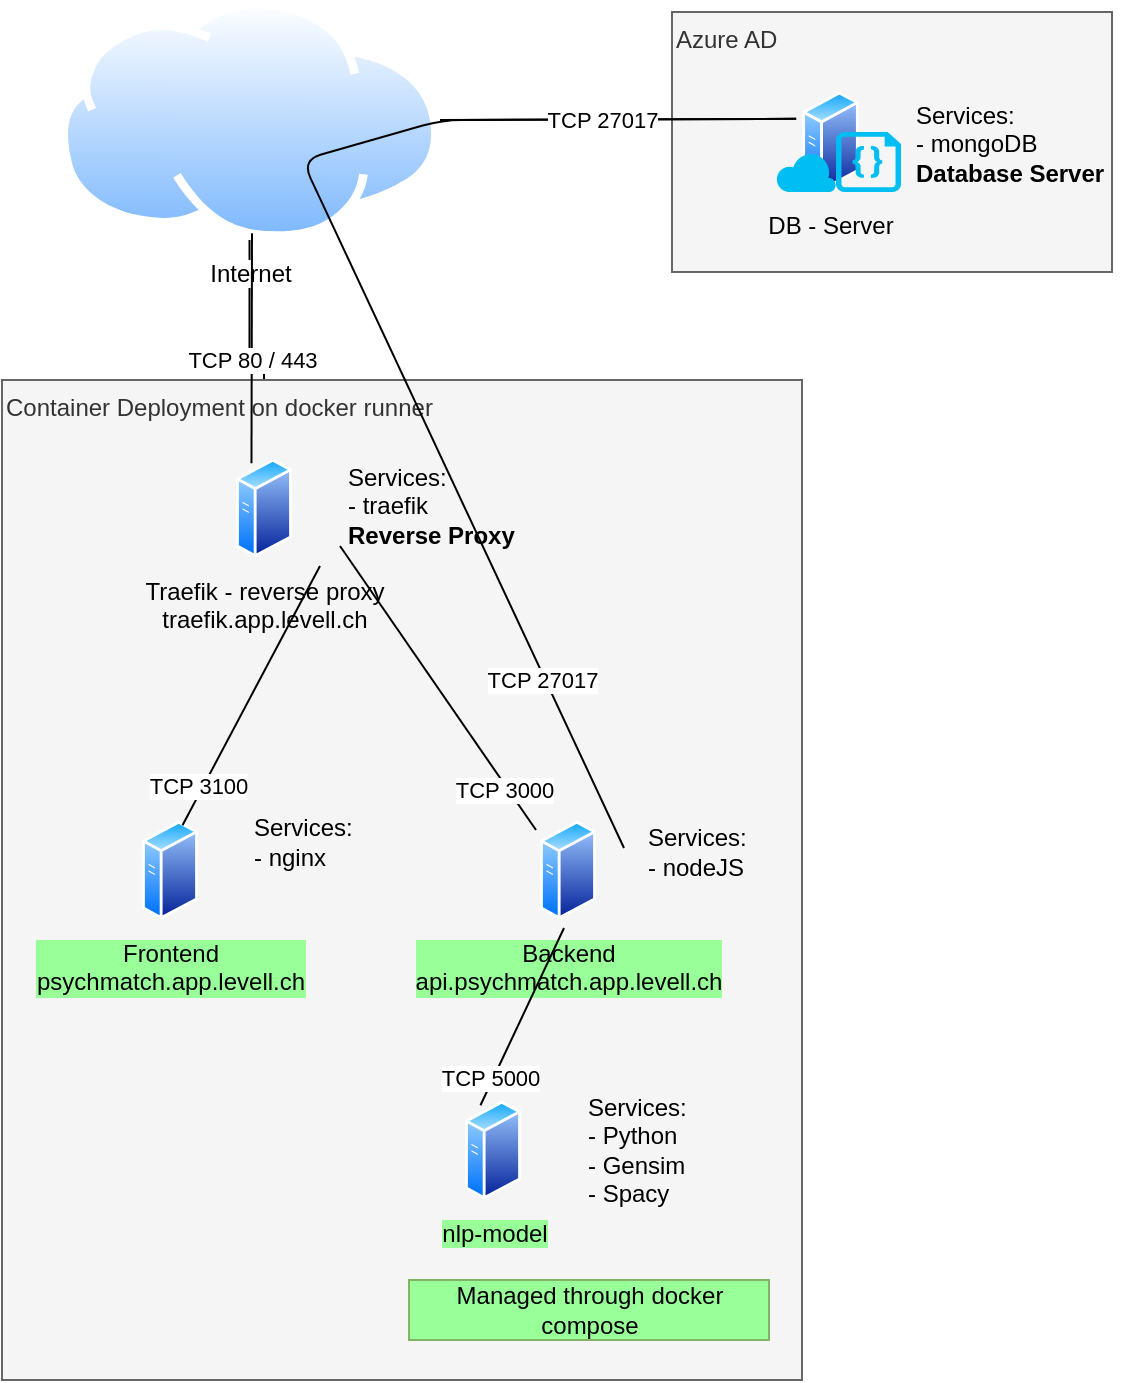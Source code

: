 <mxfile version="18.0.3" type="device" pages="7"><diagram id="qQyZ8xjQyn53162heen1" name="ArchitectureStreetmix"><mxGraphModel dx="3076" dy="1971" grid="1" gridSize="10" guides="1" tooltips="1" connect="1" arrows="1" fold="1" page="1" pageScale="1" pageWidth="827" pageHeight="1169" math="0" shadow="0"><root><mxCell id="0"/><mxCell id="1" parent="0"/><mxCell id="OKVKYIrtR0hS4SmJWL_2-5" value="" style="edgeStyle=orthogonalEdgeStyle;rounded=0;orthogonalLoop=1;jettySize=auto;html=1;" edge="1" parent="1" source="96M_ANZX2XTfKE-PERCX-41" target="96M_ANZX2XTfKE-PERCX-26"><mxGeometry relative="1" as="geometry"/></mxCell><mxCell id="96M_ANZX2XTfKE-PERCX-41" value="Internet" style="aspect=fixed;perimeter=ellipsePerimeter;html=1;align=center;shadow=0;dashed=0;spacingTop=3;image;image=img/lib/active_directory/internet_cloud.svg;" parent="1" vertex="1"><mxGeometry x="-1501.48" y="-890" width="190.48" height="120" as="geometry"/></mxCell><mxCell id="zIPIkFJO_v8_B_GZFJ4O-2" value="Azure AD" style="rounded=0;whiteSpace=wrap;html=1;fillColor=#f5f5f5;strokeColor=#666666;fontColor=#333333;align=left;verticalAlign=top;" parent="1" vertex="1"><mxGeometry x="-1195" y="-884" width="220" height="130" as="geometry"/></mxCell><mxCell id="96M_ANZX2XTfKE-PERCX-1" value="Container Deployment on docker runner" style="rounded=0;whiteSpace=wrap;html=1;fillColor=#f5f5f5;strokeColor=#666666;fontColor=#333333;align=left;verticalAlign=top;" parent="1" vertex="1"><mxGeometry x="-1530" y="-700" width="400" height="500" as="geometry"/></mxCell><mxCell id="96M_ANZX2XTfKE-PERCX-2" value="DB - Server" style="aspect=fixed;perimeter=ellipsePerimeter;html=1;align=center;shadow=0;dashed=0;spacingTop=3;image;image=img/lib/active_directory/generic_server.svg;fontFamily=Helvetica;fontSize=12;fontColor=#000000;strokeColor=#000000;fillColor=#ffffff;labelBackgroundColor=none;" parent="1" vertex="1"><mxGeometry x="-1135" y="-844.3" width="38.5" height="50" as="geometry"/></mxCell><mxCell id="96M_ANZX2XTfKE-PERCX-3" value="Services:&amp;nbsp;&lt;br&gt;- traefik&lt;br&gt;&lt;b&gt;Reverse Proxy&lt;/b&gt;" style="text;html=1;strokeColor=none;fillColor=none;align=left;verticalAlign=middle;whiteSpace=wrap;rounded=0;" parent="1" vertex="1"><mxGeometry x="-1359" y="-647.3" width="104" height="20" as="geometry"/></mxCell><mxCell id="96M_ANZX2XTfKE-PERCX-4" value="TCP 27017" style="endArrow=none;html=1;entryX=0;entryY=0.25;entryDx=0;entryDy=0;exitX=0.75;exitY=0;exitDx=0;exitDy=0;endFill=0;" parent="1" source="96M_ANZX2XTfKE-PERCX-10" target="96M_ANZX2XTfKE-PERCX-2" edge="1"><mxGeometry x="-0.705" y="1" width="50" height="50" relative="1" as="geometry"><mxPoint x="-837.845" y="-385.503" as="sourcePoint"/><mxPoint x="-1134.5" y="-597.0" as="targetPoint"/><mxPoint x="-1" as="offset"/><Array as="points"><mxPoint x="-1380" y="-810"/><mxPoint x="-1310" y="-830"/></Array></mxGeometry></mxCell><mxCell id="96M_ANZX2XTfKE-PERCX-5" value="Frontend&lt;br&gt;psychmatch.app.levell.ch" style="aspect=fixed;perimeter=ellipsePerimeter;html=1;align=center;shadow=0;dashed=0;spacingTop=3;image;image=img/lib/active_directory/generic_server.svg;labelBackgroundColor=#99FF99;" parent="1" vertex="1"><mxGeometry x="-1460" y="-480" width="28.0" height="50" as="geometry"/></mxCell><mxCell id="96M_ANZX2XTfKE-PERCX-6" value="Services:&amp;nbsp;&lt;br&gt;- nginx" style="text;html=1;strokeColor=none;fillColor=none;align=left;verticalAlign=middle;whiteSpace=wrap;rounded=0;" parent="1" vertex="1"><mxGeometry x="-1406.5" y="-479" width="80" height="20" as="geometry"/></mxCell><mxCell id="96M_ANZX2XTfKE-PERCX-7" value="" style="shape=image;html=1;verticalAlign=top;verticalLabelPosition=bottom;labelBackgroundColor=#ffffff;imageAspect=0;aspect=fixed;image=https://cdn4.iconfinder.com/data/icons/logos-and-brands/512/97_Docker_logo_logos-128.png" parent="1" vertex="1"><mxGeometry x="-1441" y="-466" width="40" height="40" as="geometry"/></mxCell><mxCell id="96M_ANZX2XTfKE-PERCX-8" value="Backend&lt;br&gt;api.psychmatch.app.levell.ch" style="aspect=fixed;perimeter=ellipsePerimeter;html=1;align=center;shadow=0;dashed=0;spacingTop=3;image;image=img/lib/active_directory/generic_server.svg;labelBackgroundColor=#99FF99;" parent="1" vertex="1"><mxGeometry x="-1261" y="-480" width="28.0" height="50" as="geometry"/></mxCell><mxCell id="96M_ANZX2XTfKE-PERCX-9" value="Services:&amp;nbsp;&lt;br&gt;- nodeJS" style="text;html=1;strokeColor=none;fillColor=none;align=left;verticalAlign=middle;whiteSpace=wrap;rounded=0;" parent="1" vertex="1"><mxGeometry x="-1209" y="-474" width="85" height="20" as="geometry"/></mxCell><mxCell id="96M_ANZX2XTfKE-PERCX-10" value="" style="shape=image;html=1;verticalAlign=top;verticalLabelPosition=bottom;labelBackgroundColor=#ffffff;imageAspect=0;aspect=fixed;image=https://cdn4.iconfinder.com/data/icons/logos-and-brands/512/97_Docker_logo_logos-128.png" parent="1" vertex="1"><mxGeometry x="-1249" y="-466" width="40" height="40" as="geometry"/></mxCell><mxCell id="96M_ANZX2XTfKE-PERCX-26" value="Traefik - reverse proxy&lt;br&gt;traefik.app.levell.ch" style="aspect=fixed;perimeter=ellipsePerimeter;html=1;align=center;shadow=0;dashed=0;spacingTop=3;image;image=img/lib/active_directory/generic_server.svg;labelBackgroundColor=none;" parent="1" vertex="1"><mxGeometry x="-1413" y="-661" width="28.0" height="50" as="geometry"/></mxCell><mxCell id="96M_ANZX2XTfKE-PERCX-27" value="" style="shape=image;html=1;verticalAlign=top;verticalLabelPosition=bottom;labelBackgroundColor=#ffffff;imageAspect=0;aspect=fixed;image=https://cdn4.iconfinder.com/data/icons/logos-and-brands/512/97_Docker_logo_logos-128.png" parent="1" vertex="1"><mxGeometry x="-1401" y="-647" width="40" height="40" as="geometry"/></mxCell><mxCell id="96M_ANZX2XTfKE-PERCX-30" value="TCP 3000" style="endArrow=none;html=1;exitX=-0.071;exitY=0.1;exitDx=0;exitDy=0;endFill=0;exitPerimeter=0;entryX=1;entryY=0.75;entryDx=0;entryDy=0;" parent="1" source="96M_ANZX2XTfKE-PERCX-8" target="96M_ANZX2XTfKE-PERCX-27" edge="1"><mxGeometry x="-0.705" y="1" width="50" height="50" relative="1" as="geometry"><mxPoint x="-1098" y="-370.4" as="sourcePoint"/><mxPoint x="-884.273" y="-500.607" as="targetPoint"/><mxPoint x="-1" as="offset"/></mxGeometry></mxCell><mxCell id="96M_ANZX2XTfKE-PERCX-34" value="TCP 3100" style="endArrow=none;html=1;entryX=0.75;entryY=1;entryDx=0;entryDy=0;exitX=0.75;exitY=0;exitDx=0;exitDy=0;endFill=0;" parent="1" source="96M_ANZX2XTfKE-PERCX-5" target="96M_ANZX2XTfKE-PERCX-27" edge="1"><mxGeometry x="-0.705" y="1" width="50" height="50" relative="1" as="geometry"><mxPoint x="-1048" y="-320.4" as="sourcePoint"/><mxPoint x="-834.273" y="-450.607" as="targetPoint"/><mxPoint x="-1" as="offset"/></mxGeometry></mxCell><mxCell id="96M_ANZX2XTfKE-PERCX-35" value="TCP 80 / 443" style="endArrow=none;html=1;exitX=0.25;exitY=0;exitDx=0;exitDy=0;endFill=0;" parent="1" source="96M_ANZX2XTfKE-PERCX-26" edge="1"><mxGeometry x="-0.102" width="50" height="50" relative="1" as="geometry"><mxPoint x="-1038" y="-310.4" as="sourcePoint"/><mxPoint x="-1405" y="-773.4" as="targetPoint"/><mxPoint as="offset"/></mxGeometry></mxCell><mxCell id="96M_ANZX2XTfKE-PERCX-67" value="Services:&amp;nbsp;&lt;br&gt;- mongoDB&lt;br&gt;&lt;b&gt;Database Server&lt;/b&gt;" style="text;html=1;strokeColor=none;fillColor=none;align=left;verticalAlign=middle;whiteSpace=wrap;rounded=0;" parent="1" vertex="1"><mxGeometry x="-1075" y="-828" width="104" height="20" as="geometry"/></mxCell><mxCell id="96M_ANZX2XTfKE-PERCX-76" value="Managed through docker compose" style="rounded=0;whiteSpace=wrap;html=1;fillColor=#99FF99;strokeColor=#82b366;" parent="1" vertex="1"><mxGeometry x="-1326.5" y="-250.0" width="180" height="30" as="geometry"/></mxCell><mxCell id="w_t-z0tEU47WpqoDNk3G-3" value="" style="verticalLabelPosition=bottom;html=1;verticalAlign=top;align=center;strokeColor=none;fillColor=#00BEF2;shape=mxgraph.azure.code_file;pointerEvents=1;" parent="1" vertex="1"><mxGeometry x="-1113" y="-824" width="32.5" height="30" as="geometry"/></mxCell><mxCell id="w_t-z0tEU47WpqoDNk3G-4" value="TCP 27017" style="endArrow=none;html=1;exitX=0;exitY=0.25;exitDx=0;exitDy=0;endFill=0;entryX=1;entryY=0.5;entryDx=0;entryDy=0;" parent="1" source="96M_ANZX2XTfKE-PERCX-2" target="96M_ANZX2XTfKE-PERCX-41" edge="1"><mxGeometry x="0.09" width="50" height="50" relative="1" as="geometry"><mxPoint x="-1395.221" y="-648.396" as="sourcePoint"/><mxPoint x="-1395" y="-763.4" as="targetPoint"/><mxPoint as="offset"/></mxGeometry></mxCell><mxCell id="zIPIkFJO_v8_B_GZFJ4O-1" value="" style="verticalLabelPosition=bottom;html=1;verticalAlign=top;align=center;strokeColor=none;fillColor=#00BEF2;shape=mxgraph.azure.cloud;labelBackgroundColor=none;" parent="1" vertex="1"><mxGeometry x="-1143" y="-814" width="30" height="20" as="geometry"/></mxCell><mxCell id="OKVKYIrtR0hS4SmJWL_2-1" value="nlp-model" style="aspect=fixed;perimeter=ellipsePerimeter;html=1;align=center;shadow=0;dashed=0;spacingTop=3;image;image=img/lib/active_directory/generic_server.svg;labelBackgroundColor=#99FF99;" vertex="1" parent="1"><mxGeometry x="-1298.5" y="-340" width="28.0" height="50" as="geometry"/></mxCell><mxCell id="OKVKYIrtR0hS4SmJWL_2-2" value="" style="shape=image;html=1;verticalAlign=top;verticalLabelPosition=bottom;labelBackgroundColor=#ffffff;imageAspect=0;aspect=fixed;image=https://cdn4.iconfinder.com/data/icons/logos-and-brands/512/97_Docker_logo_logos-128.png" vertex="1" parent="1"><mxGeometry x="-1279.5" y="-326" width="40" height="40" as="geometry"/></mxCell><mxCell id="OKVKYIrtR0hS4SmJWL_2-3" value="Services:&amp;nbsp;&lt;br&gt;- Python&lt;br&gt;- Gensim&lt;br&gt;- Spacy" style="text;html=1;strokeColor=none;fillColor=none;align=left;verticalAlign=middle;whiteSpace=wrap;rounded=0;" vertex="1" parent="1"><mxGeometry x="-1239.5" y="-325" width="80" height="20" as="geometry"/></mxCell><mxCell id="OKVKYIrtR0hS4SmJWL_2-4" value="TCP 5000" style="endArrow=none;html=1;exitX=0.25;exitY=0;exitDx=0;exitDy=0;endFill=0;entryX=0;entryY=1;entryDx=0;entryDy=0;" edge="1" parent="1" source="OKVKYIrtR0hS4SmJWL_2-1" target="96M_ANZX2XTfKE-PERCX-10"><mxGeometry x="-0.705" y="1" width="50" height="50" relative="1" as="geometry"><mxPoint x="-1252.988" y="-465" as="sourcePoint"/><mxPoint x="-1351" y="-607" as="targetPoint"/><mxPoint x="-1" as="offset"/></mxGeometry></mxCell></root></mxGraphModel></diagram><diagram id="lpQm7NRxzATb9ZtArna3" name="Schematic Visualisation"><mxGraphModel dx="2249" dy="745" grid="1" gridSize="10" guides="1" tooltips="1" connect="1" arrows="1" fold="1" page="1" pageScale="1" pageWidth="827" pageHeight="1169" math="0" shadow="0"><root><mxCell id="cSlD16HzSfQMC0nn3rSk-0"/><mxCell id="cSlD16HzSfQMC0nn3rSk-1" parent="cSlD16HzSfQMC0nn3rSk-0"/><mxCell id="qzi3_9aLw6VrGjQg-G-w-5" value="&amp;lt;" style="rounded=0;whiteSpace=wrap;html=1;strokeColor=#6c8ebf;fillColor=#dae8fc;align=left;verticalAlign=top;fontStyle=2" parent="cSlD16HzSfQMC0nn3rSk-1" vertex="1"><mxGeometry x="200" y="110" width="1100" height="770" as="geometry"/></mxCell><mxCell id="qzi3_9aLw6VrGjQg-G-w-0" value="Potential Client" style="verticalLabelPosition=bottom;shadow=0;dashed=0;align=center;html=1;verticalAlign=top;strokeWidth=1;shape=mxgraph.mockup.containers.userFemale;strokeColor=none;strokeColor2=#008cff;fillColor=default;" parent="cSlD16HzSfQMC0nn3rSk-1" vertex="1"><mxGeometry x="70" y="130" width="100" height="100" as="geometry"/></mxCell><mxCell id="qzi3_9aLw6VrGjQg-G-w-3" value="&lt;h1&gt;Potential Client&lt;/h1&gt;&lt;p&gt;Formulates the issue she or he is currently experiencing in an e-mail and sends it to our service.&amp;nbsp;&lt;/p&gt;&lt;p&gt;The e-mails are written in Czech.&amp;nbsp;&lt;/p&gt;" style="text;html=1;strokeColor=none;fillColor=none;spacing=5;spacingTop=-20;whiteSpace=wrap;overflow=hidden;rounded=0;" parent="cSlD16HzSfQMC0nn3rSk-1" vertex="1"><mxGeometry x="-140" y="130" width="190" height="130" as="geometry"/></mxCell><mxCell id="qzi3_9aLw6VrGjQg-G-w-4" value="&lt;h1&gt;Psychologists&lt;/h1&gt;&lt;p&gt;`Receives the e-mail from the potential clients.&amp;nbsp;&lt;/p&gt;&lt;p&gt;Adds the email to the psychmatch web app. During this process the psychologists ensures that sensitive data is removed.&amp;nbsp;&lt;br&gt;&lt;/p&gt;&lt;p&gt;Additionally is in charge of managing the psychologists pool. A psychologists is defined with its name and matching keywords.&lt;/p&gt;" style="text;html=1;strokeColor=none;fillColor=none;spacing=5;spacingTop=-20;whiteSpace=wrap;overflow=hidden;rounded=0;" parent="cSlD16HzSfQMC0nn3rSk-1" vertex="1"><mxGeometry x="414" y="126" width="306" height="184" as="geometry"/></mxCell><mxCell id="qzi3_9aLw6VrGjQg-G-w-6" value="" style="endArrow=classic;html=1;rounded=0;entryX=-0.008;entryY=0.535;entryDx=0;entryDy=0;entryPerimeter=0;exitX=1.009;exitY=0.599;exitDx=0;exitDy=0;exitPerimeter=0;" parent="cSlD16HzSfQMC0nn3rSk-1" source="qzi3_9aLw6VrGjQg-G-w-0" target="qzi3_9aLw6VrGjQg-G-w-1" edge="1"><mxGeometry width="50" height="50" relative="1" as="geometry"><mxPoint x="80" y="340" as="sourcePoint"/><mxPoint x="130" y="290" as="targetPoint"/></mxGeometry></mxCell><mxCell id="qzi3_9aLw6VrGjQg-G-w-2" value="" style="html=1;verticalLabelPosition=bottom;align=center;labelBackgroundColor=#ffffff;verticalAlign=top;strokeWidth=2;strokeColor=#0080F0;shadow=0;dashed=0;shape=mxgraph.ios7.icons.mail;" parent="cSlD16HzSfQMC0nn3rSk-1" vertex="1"><mxGeometry x="220" y="172" width="50" height="28" as="geometry"/></mxCell><mxCell id="qzi3_9aLw6VrGjQg-G-w-8" value="Psychmatch" style="rounded=0;whiteSpace=wrap;html=1;strokeColor=#82b366;fillColor=#d5e8d4;align=left;verticalAlign=top;" parent="cSlD16HzSfQMC0nn3rSk-1" vertex="1"><mxGeometry x="220" y="310" width="1060" height="550" as="geometry"/></mxCell><mxCell id="qzi3_9aLw6VrGjQg-G-w-24" value="Psychologists Pool" style="rounded=0;whiteSpace=wrap;html=1;strokeColor=#b85450;fillColor=#f8cecc;verticalAlign=top;align=left;" parent="cSlD16HzSfQMC0nn3rSk-1" vertex="1"><mxGeometry x="710" y="358" width="290" height="165" as="geometry"/></mxCell><mxCell id="qzi3_9aLw6VrGjQg-G-w-9" value="" style="html=1;verticalLabelPosition=bottom;align=center;labelBackgroundColor=#ffffff;verticalAlign=top;strokeWidth=2;strokeColor=#0080F0;shadow=0;dashed=0;shape=mxgraph.ios7.icons.mail;" parent="cSlD16HzSfQMC0nn3rSk-1" vertex="1"><mxGeometry x="331" y="330" width="50" height="28" as="geometry"/></mxCell><mxCell id="qzi3_9aLw6VrGjQg-G-w-12" value="" style="strokeColor=#dddddd;shadow=1;strokeWidth=1;rounded=1;absoluteArcSize=1;arcSize=2;fillColor=default;" parent="cSlD16HzSfQMC0nn3rSk-1" vertex="1"><mxGeometry x="296" y="400" width="120" height="40" as="geometry"/></mxCell><mxCell id="qzi3_9aLw6VrGjQg-G-w-13" value="Translation&#10;API" style="sketch=0;dashed=0;connectable=0;html=1;fillColor=#5184F3;strokeColor=none;shape=mxgraph.gcp2.hexIcon;prIcon=cloud_translation_api;part=1;labelPosition=right;verticalLabelPosition=middle;align=left;verticalAlign=middle;spacingLeft=5;fontColor=#999999;fontSize=12;" parent="qzi3_9aLw6VrGjQg-G-w-12" vertex="1"><mxGeometry y="0.5" width="44" height="39" relative="1" as="geometry"><mxPoint x="5" y="-19.5" as="offset"/></mxGeometry></mxCell><mxCell id="qzi3_9aLw6VrGjQg-G-w-14" value="" style="shape=image;html=1;verticalAlign=top;verticalLabelPosition=bottom;labelBackgroundColor=#ffffff;imageAspect=0;aspect=fixed;image=https://cdn2.iconfinder.com/data/icons/seo-web-1-filled-outline/64/keyword-search_result-seo-128.png;strokeColor=default;fillColor=default;" parent="cSlD16HzSfQMC0nn3rSk-1" vertex="1"><mxGeometry x="326" y="524" width="60" height="60" as="geometry"/></mxCell><mxCell id="qzi3_9aLw6VrGjQg-G-w-15" value="" style="shape=image;html=1;verticalAlign=top;verticalLabelPosition=bottom;labelBackgroundColor=#ffffff;imageAspect=0;aspect=fixed;image=https://cdn0.iconfinder.com/data/icons/female-styles/500/woman-headband-bg-128.png;strokeColor=default;fillColor=default;" parent="cSlD16HzSfQMC0nn3rSk-1" vertex="1"><mxGeometry x="750" y="393" width="60" height="60" as="geometry"/></mxCell><mxCell id="qzi3_9aLw6VrGjQg-G-w-16" value="" style="shape=image;html=1;verticalAlign=top;verticalLabelPosition=bottom;labelBackgroundColor=#ffffff;imageAspect=0;aspect=fixed;image=https://cdn0.iconfinder.com/data/icons/female-styles/500/woman-runner-bg-128.png;strokeColor=default;fillColor=default;" parent="cSlD16HzSfQMC0nn3rSk-1" vertex="1"><mxGeometry x="810" y="393" width="60" height="60" as="geometry"/></mxCell><mxCell id="qzi3_9aLw6VrGjQg-G-w-18" value="" style="shape=image;html=1;verticalAlign=top;verticalLabelPosition=bottom;labelBackgroundColor=#ffffff;imageAspect=0;aspect=fixed;image=https://cdn0.iconfinder.com/data/icons/female-styles/500/woman-headband-bg-128.png;strokeColor=default;fillColor=default;" parent="cSlD16HzSfQMC0nn3rSk-1" vertex="1"><mxGeometry x="810" y="453" width="60" height="60" as="geometry"/></mxCell><mxCell id="qzi3_9aLw6VrGjQg-G-w-19" value="" style="shape=image;html=1;verticalAlign=top;verticalLabelPosition=bottom;labelBackgroundColor=#ffffff;imageAspect=0;aspect=fixed;image=https://cdn0.iconfinder.com/data/icons/female-styles/500/woman-runner-bg-128.png;strokeColor=default;fillColor=default;" parent="cSlD16HzSfQMC0nn3rSk-1" vertex="1"><mxGeometry x="750" y="453" width="60" height="60" as="geometry"/></mxCell><mxCell id="qzi3_9aLw6VrGjQg-G-w-20" value="" style="shape=image;html=1;verticalAlign=top;verticalLabelPosition=bottom;labelBackgroundColor=#ffffff;imageAspect=0;aspect=fixed;image=https://cdn0.iconfinder.com/data/icons/female-styles/500/woman-runner-bg-128.png;strokeColor=default;fillColor=default;" parent="cSlD16HzSfQMC0nn3rSk-1" vertex="1"><mxGeometry x="870" y="453" width="60" height="60" as="geometry"/></mxCell><mxCell id="qzi3_9aLw6VrGjQg-G-w-21" value="" style="shape=image;html=1;verticalAlign=top;verticalLabelPosition=bottom;labelBackgroundColor=#ffffff;imageAspect=0;aspect=fixed;image=https://cdn0.iconfinder.com/data/icons/female-styles/500/woman-headband-bg-128.png;strokeColor=default;fillColor=default;" parent="cSlD16HzSfQMC0nn3rSk-1" vertex="1"><mxGeometry x="870" y="393" width="60" height="60" as="geometry"/></mxCell><mxCell id="qzi3_9aLw6VrGjQg-G-w-23" value="manages" style="endArrow=classic;html=1;rounded=0;entryX=0.5;entryY=0;entryDx=0;entryDy=0;exitX=1;exitY=0.5;exitDx=0;exitDy=0;" parent="cSlD16HzSfQMC0nn3rSk-1" target="qzi3_9aLw6VrGjQg-G-w-24" edge="1"><mxGeometry x="-0.261" width="50" height="50" relative="1" as="geometry"><mxPoint x="724" y="213" as="sourcePoint"/><mxPoint x="969" y="395" as="targetPoint"/><Array as="points"><mxPoint x="855" y="213"/></Array><mxPoint as="offset"/></mxGeometry></mxCell><mxCell id="qzi3_9aLw6VrGjQg-G-w-25" value="uploads" style="endArrow=classic;html=1;rounded=0;entryX=0.513;entryY=0.061;entryDx=0;entryDy=0;entryPerimeter=0;" parent="cSlD16HzSfQMC0nn3rSk-1" source="qzi3_9aLw6VrGjQg-G-w-1" target="qzi3_9aLw6VrGjQg-G-w-9" edge="1"><mxGeometry width="50" height="50" relative="1" as="geometry"><mxPoint x="310" y="340" as="sourcePoint"/><mxPoint x="360" y="290" as="targetPoint"/></mxGeometry></mxCell><mxCell id="qzi3_9aLw6VrGjQg-G-w-26" value="" style="aspect=fixed;perimeter=ellipsePerimeter;html=1;align=center;shadow=0;dashed=0;spacingTop=3;image;image=img/lib/active_directory/database.svg;strokeColor=default;fillColor=default;" parent="cSlD16HzSfQMC0nn3rSk-1" vertex="1"><mxGeometry x="950" y="358" width="50" height="37" as="geometry"/></mxCell><mxCell id="qzi3_9aLw6VrGjQg-G-w-28" value="" style="aspect=fixed;perimeter=ellipsePerimeter;html=1;align=center;shadow=0;dashed=0;spacingTop=3;image;image=img/lib/active_directory/database.svg;strokeColor=default;fillColor=default;" parent="cSlD16HzSfQMC0nn3rSk-1" vertex="1"><mxGeometry x="610" y="820" width="50" height="37" as="geometry"/></mxCell><mxCell id="qzi3_9aLw6VrGjQg-G-w-29" value="translation from CZ to EN" style="endArrow=classic;html=1;rounded=0;exitX=0.497;exitY=1.092;exitDx=0;exitDy=0;exitPerimeter=0;" parent="cSlD16HzSfQMC0nn3rSk-1" source="qzi3_9aLw6VrGjQg-G-w-9" target="qzi3_9aLw6VrGjQg-G-w-12" edge="1"><mxGeometry width="50" height="50" relative="1" as="geometry"><mxPoint x="460" y="460" as="sourcePoint"/><mxPoint x="510" y="410" as="targetPoint"/></mxGeometry></mxCell><mxCell id="qzi3_9aLw6VrGjQg-G-w-30" value="Keyword extraction on &lt;br&gt;CZ and EN content" style="endArrow=classic;html=1;rounded=0;entryX=0.5;entryY=0;entryDx=0;entryDy=0;exitX=0.5;exitY=1;exitDx=0;exitDy=0;" parent="cSlD16HzSfQMC0nn3rSk-1" source="qzi3_9aLw6VrGjQg-G-w-12" target="qzi3_9aLw6VrGjQg-G-w-14" edge="1"><mxGeometry width="50" height="50" relative="1" as="geometry"><mxPoint x="350" y="520" as="sourcePoint"/><mxPoint x="400" y="470" as="targetPoint"/></mxGeometry></mxCell><mxCell id="qzi3_9aLw6VrGjQg-G-w-31" value="processed document stored in database" style="endArrow=classic;html=1;rounded=0;exitX=0.25;exitY=1;exitDx=0;exitDy=0;entryX=0.5;entryY=0;entryDx=0;entryDy=0;" parent="cSlD16HzSfQMC0nn3rSk-1" source="qzi3_9aLw6VrGjQg-G-w-33" target="qzi3_9aLw6VrGjQg-G-w-28" edge="1"><mxGeometry x="0.286" width="50" height="50" relative="1" as="geometry"><mxPoint x="80" y="620" as="sourcePoint"/><mxPoint x="130" y="570" as="targetPoint"/><mxPoint as="offset"/></mxGeometry></mxCell><mxCell id="qzi3_9aLw6VrGjQg-G-w-32" value="" style="endArrow=classic;html=1;rounded=0;exitX=1;exitY=1;exitDx=0;exitDy=0;" parent="cSlD16HzSfQMC0nn3rSk-1" source="qzi3_9aLw6VrGjQg-G-w-14" target="qzi3_9aLw6VrGjQg-G-w-33" edge="1"><mxGeometry width="50" height="50" relative="1" as="geometry"><mxPoint x="-20" y="850" as="sourcePoint"/><mxPoint x="-30" y="800" as="targetPoint"/></mxGeometry></mxCell><mxCell id="qzi3_9aLw6VrGjQg-G-w-33" value="" style="shape=image;html=1;verticalAlign=top;verticalLabelPosition=bottom;labelBackgroundColor=#ffffff;imageAspect=0;aspect=fixed;image=https://cdn2.iconfinder.com/data/icons/elasto-online-store/26/00-ELASTOFONT-STORE-READY_compare-128.png;strokeColor=default;fillColor=default;" parent="cSlD16HzSfQMC0nn3rSk-1" vertex="1"><mxGeometry x="620" y="680" width="56" height="56" as="geometry"/></mxCell><mxCell id="qzi3_9aLw6VrGjQg-G-w-1" value="Psychologists" style="sketch=0;aspect=fixed;html=1;points=[];align=center;image;fontSize=12;image=img/lib/mscae/User_Health_Icon.svg;" parent="cSlD16HzSfQMC0nn3rSk-1" vertex="1"><mxGeometry x="310" y="136" width="92" height="100" as="geometry"/></mxCell><mxCell id="qzi3_9aLw6VrGjQg-G-w-34" value="" style="endArrow=classic;html=1;rounded=0;exitX=0.5;exitY=1;exitDx=0;exitDy=0;entryX=1;entryY=0;entryDx=0;entryDy=0;" parent="cSlD16HzSfQMC0nn3rSk-1" source="qzi3_9aLw6VrGjQg-G-w-24" target="qzi3_9aLw6VrGjQg-G-w-33" edge="1"><mxGeometry width="50" height="50" relative="1" as="geometry"><mxPoint x="396" y="550" as="sourcePoint"/><mxPoint x="500" y="636.667" as="targetPoint"/></mxGeometry></mxCell><mxCell id="qzi3_9aLw6VrGjQg-G-w-35" value="&lt;h1&gt;Psychologists Pool&lt;/h1&gt;&lt;p&gt;Pool of trusted psychologists. A psychologist is defined with his or her name, their website and describing keywords.&amp;nbsp;&lt;/p&gt;&lt;p&gt;The keywords are being matched with the potential client emails. They should describe the skills, personal traits and other important factors for the match making between client and psychologist.&amp;nbsp;&lt;/p&gt;" style="text;html=1;strokeColor=none;fillColor=none;spacing=5;spacingTop=-20;whiteSpace=wrap;overflow=hidden;rounded=0;" parent="cSlD16HzSfQMC0nn3rSk-1" vertex="1"><mxGeometry x="1006" y="358" width="264" height="184" as="geometry"/></mxCell><mxCell id="qzi3_9aLw6VrGjQg-G-w-36" value="&lt;h1&gt;Translation&lt;/h1&gt;&lt;p&gt;To generalize the match making process, the content of the email is being translated to English.&amp;nbsp;&lt;/p&gt;" style="text;html=1;strokeColor=none;fillColor=none;spacing=5;spacingTop=-20;whiteSpace=wrap;overflow=hidden;rounded=0;" parent="cSlD16HzSfQMC0nn3rSk-1" vertex="1"><mxGeometry x="430" y="370" width="250" height="184" as="geometry"/></mxCell><mxCell id="qzi3_9aLw6VrGjQg-G-w-37" value="&lt;h1&gt;Keyword extraction&lt;/h1&gt;&lt;p&gt;&lt;span&gt;The keywords are automatically extracted from the EN and CZ content. They should capture the preference and issue of the client.&amp;nbsp;&lt;/span&gt;&lt;br&gt;&lt;/p&gt;" style="text;html=1;strokeColor=none;fillColor=none;spacing=5;spacingTop=-20;whiteSpace=wrap;overflow=hidden;rounded=0;" parent="cSlD16HzSfQMC0nn3rSk-1" vertex="1"><mxGeometry x="426" y="515" width="274" height="184" as="geometry"/></mxCell><mxCell id="qzi3_9aLw6VrGjQg-G-w-38" value="&lt;h1&gt;Match Making Algorithm&lt;/h1&gt;&lt;p&gt;Matches based on the automatically extracted keywords from the client e-mail and the psychologist keywords from the pool.&amp;nbsp;&lt;span&gt;The algorithm should indicate the quality of the match and should provide a list of matching psychologists including their matching score.&lt;/span&gt;&lt;/p&gt;" style="text;html=1;strokeColor=none;fillColor=none;spacing=5;spacingTop=-20;whiteSpace=wrap;overflow=hidden;rounded=0;" parent="cSlD16HzSfQMC0nn3rSk-1" vertex="1"><mxGeometry x="720" y="650" width="490" height="184" as="geometry"/></mxCell></root></mxGraphModel></diagram><diagram id="SWdBfwpk2RXpLSxHNHVs" name="CI/CD"><mxGraphModel dx="1422" dy="745" grid="1" gridSize="10" guides="1" tooltips="1" connect="1" arrows="1" fold="1" page="1" pageScale="1" pageWidth="827" pageHeight="1169" math="0" shadow="0"><root><mxCell id="GKOA38QvNoy8hD6C2hSz-0"/><mxCell id="GKOA38QvNoy8hD6C2hSz-1" parent="GKOA38QvNoy8hD6C2hSz-0"/><mxCell id="GKOA38QvNoy8hD6C2hSz-2" value="Github.com&lt;br&gt;- Code Repository" style="html=1;verticalLabelPosition=bottom;align=center;labelBackgroundColor=#ffffff;verticalAlign=top;strokeWidth=2;strokeColor=#0080F0;shadow=0;dashed=0;shape=mxgraph.ios7.icons.cloud;" parent="GKOA38QvNoy8hD6C2hSz-1" vertex="1"><mxGeometry x="60" y="50" width="80" height="60" as="geometry"/></mxCell><mxCell id="GKOA38QvNoy8hD6C2hSz-3" value="" style="dashed=0;outlineConnect=0;html=1;align=center;labelPosition=center;verticalLabelPosition=bottom;verticalAlign=top;shape=mxgraph.webicons.github;gradientColor=#DFDEDE" parent="GKOA38QvNoy8hD6C2hSz-1" vertex="1"><mxGeometry x="112.4" y="80" width="37.6" height="37.6" as="geometry"/></mxCell><mxCell id="GKOA38QvNoy8hD6C2hSz-4" value="Development" style="image;html=1;image=img/lib/clip_art/computers/Laptop_128x128.png" parent="GKOA38QvNoy8hD6C2hSz-1" vertex="1"><mxGeometry x="87" y="240" width="50" height="50" as="geometry"/></mxCell><mxCell id="GKOA38QvNoy8hD6C2hSz-5" value="" style="shape=image;html=1;verticalAlign=top;verticalLabelPosition=bottom;labelBackgroundColor=#ffffff;imageAspect=0;aspect=fixed;image=https://cdn3.iconfinder.com/data/icons/social-media-2169/24/social_media_social_media_logo_git-128.png" parent="GKOA38QvNoy8hD6C2hSz-1" vertex="1"><mxGeometry x="40" y="74.6" width="40" height="40" as="geometry"/></mxCell><mxCell id="GKOA38QvNoy8hD6C2hSz-6" value="Commit on master" style="endArrow=classic;html=1;" parent="GKOA38QvNoy8hD6C2hSz-1" edge="1"><mxGeometry width="50" height="50" relative="1" as="geometry"><mxPoint x="144" y="240" as="sourcePoint"/><mxPoint x="143.972" y="117.6" as="targetPoint"/></mxGeometry></mxCell><mxCell id="GKOA38QvNoy8hD6C2hSz-7" value="Github.com&lt;br&gt;- GitHubAction" style="html=1;verticalLabelPosition=bottom;align=center;labelBackgroundColor=#ffffff;verticalAlign=top;strokeWidth=2;strokeColor=#0080F0;shadow=0;dashed=0;shape=mxgraph.ios7.icons.cloud;" parent="GKOA38QvNoy8hD6C2hSz-1" vertex="1"><mxGeometry x="290" y="50" width="80" height="60" as="geometry"/></mxCell><mxCell id="GKOA38QvNoy8hD6C2hSz-8" value="" style="dashed=0;outlineConnect=0;html=1;align=center;labelPosition=center;verticalLabelPosition=bottom;verticalAlign=top;shape=mxgraph.webicons.github;gradientColor=#DFDEDE" parent="GKOA38QvNoy8hD6C2hSz-1" vertex="1"><mxGeometry x="342.4" y="80" width="37.6" height="37.6" as="geometry"/></mxCell><mxCell id="GKOA38QvNoy8hD6C2hSz-9" value="git" style="endArrow=classic;startArrow=classic;html=1;exitX=0.25;exitY=0;exitDx=0;exitDy=0;" parent="GKOA38QvNoy8hD6C2hSz-1" edge="1"><mxGeometry width="50" height="50" relative="1" as="geometry"><mxPoint x="82.5" y="240" as="sourcePoint"/><mxPoint x="82.906" y="110" as="targetPoint"/></mxGeometry></mxCell><mxCell id="GKOA38QvNoy8hD6C2hSz-10" value="Execution of&lt;br&gt;Github Action" style="endArrow=classic;html=1;entryX=-0.056;entryY=0.658;entryDx=0;entryDy=0;entryPerimeter=0;" parent="GKOA38QvNoy8hD6C2hSz-1" target="GKOA38QvNoy8hD6C2hSz-7" edge="1"><mxGeometry width="50" height="50" relative="1" as="geometry"><mxPoint x="160" y="90" as="sourcePoint"/><mxPoint x="320" y="240" as="targetPoint"/></mxGeometry></mxCell><mxCell id="GKOA38QvNoy8hD6C2hSz-11" value="Github.com&lt;br&gt;- Registry" style="html=1;verticalLabelPosition=bottom;align=center;labelBackgroundColor=#ffffff;verticalAlign=top;strokeWidth=2;strokeColor=#0080F0;shadow=0;dashed=0;shape=mxgraph.ios7.icons.cloud;" parent="GKOA38QvNoy8hD6C2hSz-1" vertex="1"><mxGeometry x="580" y="50" width="80" height="60" as="geometry"/></mxCell><mxCell id="GKOA38QvNoy8hD6C2hSz-12" value="" style="dashed=0;outlineConnect=0;html=1;align=center;labelPosition=center;verticalLabelPosition=bottom;verticalAlign=top;shape=mxgraph.webicons.github;gradientColor=#DFDEDE" parent="GKOA38QvNoy8hD6C2hSz-1" vertex="1"><mxGeometry x="631.4" y="80" width="37.6" height="37.6" as="geometry"/></mxCell><mxCell id="GKOA38QvNoy8hD6C2hSz-13" value="Save of Docker Image on&amp;nbsp;&lt;br&gt;Github Registry" style="endArrow=classic;html=1;" parent="GKOA38QvNoy8hD6C2hSz-1" edge="1"><mxGeometry width="50" height="50" relative="1" as="geometry"><mxPoint x="390" y="80" as="sourcePoint"/><mxPoint x="570" y="80" as="targetPoint"/></mxGeometry></mxCell><mxCell id="GKOA38QvNoy8hD6C2hSz-14" value="Docker Server" style="aspect=fixed;perimeter=ellipsePerimeter;html=1;align=center;shadow=0;dashed=0;spacingTop=3;image;image=img/lib/active_directory/windows_server.svg;" parent="GKOA38QvNoy8hD6C2hSz-1" vertex="1"><mxGeometry x="599.5" y="230" width="41" height="50" as="geometry"/></mxCell><mxCell id="GKOA38QvNoy8hD6C2hSz-15" value="automatic deployment&amp;nbsp;&lt;br&gt;to docker swarm" style="endArrow=classic;html=1;exitX=0.1;exitY=0.975;exitDx=0;exitDy=0;exitPerimeter=0;" parent="GKOA38QvNoy8hD6C2hSz-1" source="GKOA38QvNoy8hD6C2hSz-11" edge="1"><mxGeometry width="50" height="50" relative="1" as="geometry"><mxPoint x="380" y="340" as="sourcePoint"/><mxPoint x="588" y="240" as="targetPoint"/></mxGeometry></mxCell></root></mxGraphModel></diagram><diagram id="7tp5M0BOoMHOAnCY-GIb" name="Frontend-Backend"><mxGraphModel dx="813" dy="458" grid="1" gridSize="10" guides="1" tooltips="1" connect="1" arrows="1" fold="1" page="1" pageScale="1" pageWidth="827" pageHeight="1169" math="0" shadow="0"><root><mxCell id="-Xr6-OzLiYY0Wks3MI5l-0"/><mxCell id="-Xr6-OzLiYY0Wks3MI5l-1" parent="-Xr6-OzLiYY0Wks3MI5l-0"/><mxCell id="-Xr6-OzLiYY0Wks3MI5l-2" value="Client" style="rounded=0;whiteSpace=wrap;html=1;align=left;verticalAlign=top;" parent="-Xr6-OzLiYY0Wks3MI5l-1" vertex="1"><mxGeometry x="150" y="110" width="210" height="80" as="geometry"/></mxCell><mxCell id="-Xr6-OzLiYY0Wks3MI5l-3" value="Web UI - React JS" style="rounded=0;whiteSpace=wrap;html=1;align=center;verticalAlign=middle;" parent="-Xr6-OzLiYY0Wks3MI5l-1" vertex="1"><mxGeometry x="220" y="120" width="120" height="60" as="geometry"/></mxCell><mxCell id="-Xr6-OzLiYY0Wks3MI5l-4" value="Server" style="rounded=0;whiteSpace=wrap;html=1;align=left;verticalAlign=top;" parent="-Xr6-OzLiYY0Wks3MI5l-1" vertex="1"><mxGeometry x="150" y="221" width="210" height="80" as="geometry"/></mxCell><mxCell id="-Xr6-OzLiYY0Wks3MI5l-5" value="Node Webserver - API" style="rounded=0;whiteSpace=wrap;html=1;align=center;verticalAlign=middle;" parent="-Xr6-OzLiYY0Wks3MI5l-1" vertex="1"><mxGeometry x="220" y="231" width="120" height="60" as="geometry"/></mxCell><mxCell id="-Xr6-OzLiYY0Wks3MI5l-6" value="REST (https)" style="endArrow=classic;startArrow=classic;html=1;rounded=0;entryX=0.5;entryY=1;entryDx=0;entryDy=0;" parent="-Xr6-OzLiYY0Wks3MI5l-1" source="-Xr6-OzLiYY0Wks3MI5l-5" target="-Xr6-OzLiYY0Wks3MI5l-3" edge="1"><mxGeometry width="50" height="50" relative="1" as="geometry"><mxPoint x="200" y="240" as="sourcePoint"/><mxPoint x="250" y="190" as="targetPoint"/></mxGeometry></mxCell><mxCell id="-Xr6-OzLiYY0Wks3MI5l-7" value="Data" style="rounded=0;whiteSpace=wrap;html=1;align=left;verticalAlign=top;" parent="-Xr6-OzLiYY0Wks3MI5l-1" vertex="1"><mxGeometry x="80" y="330" width="180" height="92" as="geometry"/></mxCell><mxCell id="-Xr6-OzLiYY0Wks3MI5l-11" value="TCP&amp;nbsp;27017&amp;nbsp;" style="endArrow=none;html=1;rounded=0;entryX=0.5;entryY=1;entryDx=0;entryDy=0;" parent="-Xr6-OzLiYY0Wks3MI5l-1" source="nb2X7pFyYoY3Sct4lyrJ-0" target="-Xr6-OzLiYY0Wks3MI5l-5" edge="1"><mxGeometry width="50" height="50" relative="1" as="geometry"><mxPoint x="311" y="349" as="sourcePoint"/><mxPoint x="260" y="320" as="targetPoint"/></mxGeometry></mxCell><mxCell id="nb2X7pFyYoY3Sct4lyrJ-0" value="MongoDB instance" style="aspect=fixed;perimeter=ellipsePerimeter;html=1;align=center;shadow=0;dashed=0;spacingTop=3;image;image=img/lib/active_directory/generic_server.svg;fontFamily=Helvetica;fontSize=12;fontColor=#000000;strokeColor=#000000;fillColor=#ffffff;labelBackgroundColor=none;" parent="-Xr6-OzLiYY0Wks3MI5l-1" vertex="1"><mxGeometry x="160" y="342.0" width="38.5" height="50" as="geometry"/></mxCell><mxCell id="nb2X7pFyYoY3Sct4lyrJ-1" value="" style="verticalLabelPosition=bottom;html=1;verticalAlign=top;align=center;strokeColor=none;fillColor=#00BEF2;shape=mxgraph.azure.code_file;pointerEvents=1;" parent="-Xr6-OzLiYY0Wks3MI5l-1" vertex="1"><mxGeometry x="182" y="362.3" width="32.5" height="30" as="geometry"/></mxCell><mxCell id="nb2X7pFyYoY3Sct4lyrJ-2" value="" style="verticalLabelPosition=bottom;html=1;verticalAlign=top;align=center;strokeColor=none;fillColor=#00BEF2;shape=mxgraph.azure.cloud;labelBackgroundColor=none;" parent="-Xr6-OzLiYY0Wks3MI5l-1" vertex="1"><mxGeometry x="152" y="372.3" width="30" height="20" as="geometry"/></mxCell><mxCell id="jG189swKNz15gIBunEBy-0" value="NLP Model" style="rounded=0;whiteSpace=wrap;html=1;align=left;verticalAlign=top;" vertex="1" parent="-Xr6-OzLiYY0Wks3MI5l-1"><mxGeometry x="280" y="330" width="180" height="92" as="geometry"/></mxCell><mxCell id="jG189swKNz15gIBunEBy-1" value="NLP Model" style="aspect=fixed;perimeter=ellipsePerimeter;html=1;align=center;shadow=0;dashed=0;spacingTop=3;image;image=img/lib/active_directory/generic_server.svg;fontFamily=Helvetica;fontSize=12;fontColor=#000000;strokeColor=#000000;fillColor=#ffffff;labelBackgroundColor=none;" vertex="1" parent="-Xr6-OzLiYY0Wks3MI5l-1"><mxGeometry x="378" y="342.0" width="38.5" height="50" as="geometry"/></mxCell><mxCell id="jG189swKNz15gIBunEBy-4" value="REST (http)" style="endArrow=none;html=1;rounded=0;entryX=0.894;entryY=1.014;entryDx=0;entryDy=0;entryPerimeter=0;" edge="1" parent="-Xr6-OzLiYY0Wks3MI5l-1" source="jG189swKNz15gIBunEBy-1" target="-Xr6-OzLiYY0Wks3MI5l-5"><mxGeometry width="50" height="50" relative="1" as="geometry"><mxPoint x="177.508" y="369.078" as="sourcePoint"/><mxPoint x="290" y="320" as="targetPoint"/></mxGeometry></mxCell><mxCell id="C_pbkKsZlAkYi_UYIX9X-1" value="" style="shape=image;html=1;verticalAlign=top;verticalLabelPosition=bottom;labelBackgroundColor=#ffffff;imageAspect=0;aspect=fixed;image=https://cdn4.iconfinder.com/data/icons/logos-and-brands/512/97_Docker_logo_logos-128.png" vertex="1" parent="-Xr6-OzLiYY0Wks3MI5l-1"><mxGeometry x="370" y="372.3" width="28" height="28" as="geometry"/></mxCell></root></mxGraphModel></diagram><diagram id="ksVR_EDPJttQX6djWeqX" name="React-Classes"><mxGraphModel dx="2031" dy="1064" grid="1" gridSize="10" guides="1" tooltips="1" connect="1" arrows="1" fold="1" page="1" pageScale="1" pageWidth="827" pageHeight="1169" math="0" shadow="0"><root><mxCell id="czlt29FX4opbvfN5gx5C-0"/><mxCell id="czlt29FX4opbvfN5gx5C-1" parent="czlt29FX4opbvfN5gx5C-0"/><mxCell id="czlt29FX4opbvfN5gx5C-2" value="App Component" style="rounded=0;whiteSpace=wrap;html=1;align=left;verticalAlign=top;" parent="czlt29FX4opbvfN5gx5C-1" vertex="1"><mxGeometry x="80" y="190" width="710" height="200" as="geometry"/></mxCell><mxCell id="czlt29FX4opbvfN5gx5C-3" value="AppHeader Component" style="rounded=0;whiteSpace=wrap;html=1;align=left;verticalAlign=top;" parent="czlt29FX4opbvfN5gx5C-1" vertex="1"><mxGeometry x="100" y="220" width="540" height="60" as="geometry"/></mxCell><mxCell id="czlt29FX4opbvfN5gx5C-5" value="Helper Component" style="rounded=0;whiteSpace=wrap;html=1;align=left;verticalAlign=top;" parent="czlt29FX4opbvfN5gx5C-1" vertex="1"><mxGeometry x="660" y="220" width="110" height="60" as="geometry"/></mxCell><mxCell id="czlt29FX4opbvfN5gx5C-6" value="documentManager Component / documentViewer Component / psychologistManager Component / &lt;br&gt;documentUpload Component" style="rounded=0;whiteSpace=wrap;html=1;align=left;verticalAlign=top;" parent="czlt29FX4opbvfN5gx5C-1" vertex="1"><mxGeometry x="100" y="290" width="670" height="80" as="geometry"/></mxCell><mxCell id="czlt29FX4opbvfN5gx5C-12" value="documentManager Component" style="rounded=0;whiteSpace=wrap;html=1;align=left;verticalAlign=top;" parent="czlt29FX4opbvfN5gx5C-1" vertex="1"><mxGeometry x="80" y="400" width="710" height="125" as="geometry"/></mxCell><mxCell id="czlt29FX4opbvfN5gx5C-15" value="TableContainer with Documents" style="rounded=0;whiteSpace=wrap;html=1;align=left;verticalAlign=top;" parent="czlt29FX4opbvfN5gx5C-1" vertex="1"><mxGeometry x="100" y="440" width="660" height="55" as="geometry"/></mxCell><mxCell id="EPcItPmjA9Zb61ewhLo1-0" value="documentViewer&amp;nbsp;Component" style="rounded=0;whiteSpace=wrap;html=1;align=left;verticalAlign=top;" vertex="1" parent="czlt29FX4opbvfN5gx5C-1"><mxGeometry x="80" y="535" width="710" height="350" as="geometry"/></mxCell><mxCell id="EPcItPmjA9Zb61ewhLo1-1" value="Content CZ" style="rounded=0;whiteSpace=wrap;html=1;align=left;verticalAlign=top;" vertex="1" parent="czlt29FX4opbvfN5gx5C-1"><mxGeometry x="100" y="575" width="300" height="60" as="geometry"/></mxCell><mxCell id="EPcItPmjA9Zb61ewhLo1-2" value="psychologistManager&amp;nbsp;Component" style="rounded=0;whiteSpace=wrap;html=1;align=left;verticalAlign=top;" vertex="1" parent="czlt29FX4opbvfN5gx5C-1"><mxGeometry x="80" y="905" width="710" height="160" as="geometry"/></mxCell><mxCell id="EPcItPmjA9Zb61ewhLo1-3" value="PsychologistEditor Component" style="rounded=0;whiteSpace=wrap;html=1;align=left;verticalAlign=top;" vertex="1" parent="czlt29FX4opbvfN5gx5C-1"><mxGeometry x="589" y="915" width="161" height="60" as="geometry"/></mxCell><mxCell id="EPcItPmjA9Zb61ewhLo1-8" value="documentUpload&amp;nbsp;Component" style="rounded=0;whiteSpace=wrap;html=1;align=left;verticalAlign=top;" vertex="1" parent="czlt29FX4opbvfN5gx5C-1"><mxGeometry x="80" y="1075" width="710" height="130" as="geometry"/></mxCell><mxCell id="EPcItPmjA9Zb61ewhLo1-9" value="Textbox for content of Email" style="rounded=0;whiteSpace=wrap;html=1;align=left;verticalAlign=top;" vertex="1" parent="czlt29FX4opbvfN5gx5C-1"><mxGeometry x="90" y="1115" width="670" height="60" as="geometry"/></mxCell><mxCell id="EPcItPmjA9Zb61ewhLo1-10" value="Content EN" style="rounded=0;whiteSpace=wrap;html=1;align=left;verticalAlign=top;" vertex="1" parent="czlt29FX4opbvfN5gx5C-1"><mxGeometry x="450" y="575" width="300" height="60" as="geometry"/></mxCell><mxCell id="EPcItPmjA9Zb61ewhLo1-11" value="Content CZ" style="rounded=0;whiteSpace=wrap;html=1;align=left;verticalAlign=top;" vertex="1" parent="czlt29FX4opbvfN5gx5C-1"><mxGeometry x="100" y="645" width="300" height="60" as="geometry"/></mxCell><mxCell id="EPcItPmjA9Zb61ewhLo1-13" value="Content CZ" style="rounded=0;whiteSpace=wrap;html=1;align=left;verticalAlign=top;" vertex="1" parent="czlt29FX4opbvfN5gx5C-1"><mxGeometry x="450" y="645" width="300" height="60" as="geometry"/></mxCell><mxCell id="EPcItPmjA9Zb61ewhLo1-14" value="Match View" style="rounded=0;whiteSpace=wrap;html=1;align=left;verticalAlign=top;" vertex="1" parent="czlt29FX4opbvfN5gx5C-1"><mxGeometry x="100" y="735" width="650" height="130" as="geometry"/></mxCell><mxCell id="EPcItPmjA9Zb61ewhLo1-15" value="Psychologist Card" style="rounded=0;whiteSpace=wrap;html=1;align=left;verticalAlign=top;" vertex="1" parent="czlt29FX4opbvfN5gx5C-1"><mxGeometry x="150" y="775" width="180" height="70" as="geometry"/></mxCell><mxCell id="EPcItPmjA9Zb61ewhLo1-18" value="Psychologist Card" style="rounded=0;whiteSpace=wrap;html=1;align=left;verticalAlign=top;" vertex="1" parent="czlt29FX4opbvfN5gx5C-1"><mxGeometry x="360" y="775" width="180" height="70" as="geometry"/></mxCell><mxCell id="EPcItPmjA9Zb61ewhLo1-19" value="Psychologist Card" style="rounded=0;whiteSpace=wrap;html=1;align=left;verticalAlign=top;" vertex="1" parent="czlt29FX4opbvfN5gx5C-1"><mxGeometry x="560" y="775" width="180" height="70" as="geometry"/></mxCell><mxCell id="EPcItPmjA9Zb61ewhLo1-20" value="TableContainer with Psychologists" style="rounded=0;whiteSpace=wrap;html=1;align=left;verticalAlign=top;" vertex="1" parent="czlt29FX4opbvfN5gx5C-1"><mxGeometry x="95" y="985" width="660" height="60" as="geometry"/></mxCell></root></mxGraphModel></diagram><diagram id="uH7DFYrxeaodFmrCwC8F" name="Node-JS"><mxGraphModel dx="1185" dy="1790" grid="1" gridSize="10" guides="1" tooltips="1" connect="1" arrows="1" fold="1" page="1" pageScale="1" pageWidth="827" pageHeight="1169" math="0" shadow="0"><root><mxCell id="5MziMgaJmfehhW2Z-5cj-0"/><mxCell id="5MziMgaJmfehhW2Z-5cj-1" parent="5MziMgaJmfehhW2Z-5cj-0"/><mxCell id="5MziMgaJmfehhW2Z-5cj-2" value="index.js" style="rounded=0;whiteSpace=wrap;html=1;align=center;verticalAlign=middle;" parent="5MziMgaJmfehhW2Z-5cj-1" vertex="1"><mxGeometry x="160" y="140" width="120" height="40" as="geometry"/></mxCell><mxCell id="5MziMgaJmfehhW2Z-5cj-3" value="/models" style="rounded=0;whiteSpace=wrap;html=1;align=left;verticalAlign=top;" parent="5MziMgaJmfehhW2Z-5cj-1" vertex="1"><mxGeometry x="310" y="-10" width="220" height="140" as="geometry"/></mxCell><mxCell id="5MziMgaJmfehhW2Z-5cj-4" value="Psychologist.js" style="rounded=0;whiteSpace=wrap;html=1;align=center;verticalAlign=middle;" parent="5MziMgaJmfehhW2Z-5cj-1" vertex="1"><mxGeometry x="354" y="20" width="120" height="40" as="geometry"/></mxCell><mxCell id="5MziMgaJmfehhW2Z-5cj-5" value="Document.js" style="rounded=0;whiteSpace=wrap;html=1;align=center;verticalAlign=middle;" parent="5MziMgaJmfehhW2Z-5cj-1" vertex="1"><mxGeometry x="354" y="70" width="120" height="40" as="geometry"/></mxCell><mxCell id="5MziMgaJmfehhW2Z-5cj-7" value="/routes" style="rounded=0;whiteSpace=wrap;html=1;align=left;verticalAlign=top;" parent="5MziMgaJmfehhW2Z-5cj-1" vertex="1"><mxGeometry x="310" y="150" width="220" height="140" as="geometry"/></mxCell><mxCell id="5MziMgaJmfehhW2Z-5cj-8" value="psychologistRoutes.js" style="rounded=0;whiteSpace=wrap;html=1;align=center;verticalAlign=middle;" parent="5MziMgaJmfehhW2Z-5cj-1" vertex="1"><mxGeometry x="354" y="230" width="136" height="40" as="geometry"/></mxCell><mxCell id="5MziMgaJmfehhW2Z-5cj-9" value="documentRoutes.js" style="rounded=0;whiteSpace=wrap;html=1;align=center;verticalAlign=middle;" parent="5MziMgaJmfehhW2Z-5cj-1" vertex="1"><mxGeometry x="354" y="180" width="136" height="40" as="geometry"/></mxCell><mxCell id="5MziMgaJmfehhW2Z-5cj-11" value="/openAPI" style="rounded=0;whiteSpace=wrap;html=1;align=left;verticalAlign=top;" parent="5MziMgaJmfehhW2Z-5cj-1" vertex="1"><mxGeometry x="310" y="300" width="220" height="145" as="geometry"/></mxCell><mxCell id="5MziMgaJmfehhW2Z-5cj-12" value="psychologist.model.swagger.js" style="rounded=0;whiteSpace=wrap;html=1;align=center;verticalAlign=middle;" parent="5MziMgaJmfehhW2Z-5cj-1" vertex="1"><mxGeometry x="354" y="385" width="166" height="40" as="geometry"/></mxCell><mxCell id="5MziMgaJmfehhW2Z-5cj-13" value="document.model.swagger.js" style="rounded=0;whiteSpace=wrap;html=1;align=center;verticalAlign=middle;" parent="5MziMgaJmfehhW2Z-5cj-1" vertex="1"><mxGeometry x="354" y="330" width="166" height="40" as="geometry"/></mxCell></root></mxGraphModel></diagram><diagram id="tlIbvXE-pu4pUWwim4qb" name="Data Schema"><mxGraphModel dx="1504" dy="355" grid="1" gridSize="10" guides="1" tooltips="1" connect="1" arrows="1" fold="1" page="1" pageScale="1" pageWidth="827" pageHeight="1169" math="0" shadow="0"><root><mxCell id="0"/><mxCell id="1" parent="0"/><mxCell id="A8xtHKMjrTuGR_hTkcmC-1" value="Psychologist" style="swimlane;fontStyle=0;childLayout=stackLayout;horizontal=1;startSize=30;horizontalStack=0;resizeParent=1;resizeParentMax=0;resizeLast=0;collapsible=1;marginBottom=0;" vertex="1" parent="1"><mxGeometry x="-60" y="90" width="240" height="240" as="geometry"/></mxCell><mxCell id="A8xtHKMjrTuGR_hTkcmC-2" value="_id &lt;ObjectId&gt;" style="text;strokeColor=none;fillColor=none;align=left;verticalAlign=middle;spacingLeft=4;spacingRight=4;overflow=hidden;points=[[0,0.5],[1,0.5]];portConstraint=eastwest;rotatable=0;" vertex="1" parent="A8xtHKMjrTuGR_hTkcmC-1"><mxGeometry y="30" width="240" height="30" as="geometry"/></mxCell><mxCell id="A8xtHKMjrTuGR_hTkcmC-3" value="name &lt;string&gt;" style="text;strokeColor=none;fillColor=none;align=left;verticalAlign=middle;spacingLeft=4;spacingRight=4;overflow=hidden;points=[[0,0.5],[1,0.5]];portConstraint=eastwest;rotatable=0;" vertex="1" parent="A8xtHKMjrTuGR_hTkcmC-1"><mxGeometry y="60" width="240" height="30" as="geometry"/></mxCell><mxCell id="A8xtHKMjrTuGR_hTkcmC-4" value="website &lt;string&gt;" style="text;strokeColor=none;fillColor=none;align=left;verticalAlign=middle;spacingLeft=4;spacingRight=4;overflow=hidden;points=[[0,0.5],[1,0.5]];portConstraint=eastwest;rotatable=0;" vertex="1" parent="A8xtHKMjrTuGR_hTkcmC-1"><mxGeometry y="90" width="240" height="30" as="geometry"/></mxCell><mxCell id="A8xtHKMjrTuGR_hTkcmC-19" value="keywords_cz &lt;Array&lt;string&gt;&gt;" style="text;strokeColor=none;fillColor=none;align=left;verticalAlign=middle;spacingLeft=4;spacingRight=4;overflow=hidden;points=[[0,0.5],[1,0.5]];portConstraint=eastwest;rotatable=0;" vertex="1" parent="A8xtHKMjrTuGR_hTkcmC-1"><mxGeometry y="120" width="240" height="30" as="geometry"/></mxCell><mxCell id="A8xtHKMjrTuGR_hTkcmC-18" value="keywords_cz &lt;Array&lt;string&gt;&gt;" style="text;strokeColor=none;fillColor=none;align=left;verticalAlign=middle;spacingLeft=4;spacingRight=4;overflow=hidden;points=[[0,0.5],[1,0.5]];portConstraint=eastwest;rotatable=0;" vertex="1" parent="A8xtHKMjrTuGR_hTkcmC-1"><mxGeometry y="150" width="240" height="30" as="geometry"/></mxCell><mxCell id="A8xtHKMjrTuGR_hTkcmC-17" value="keywords_en &lt;Array&lt;string&gt;&gt;" style="text;strokeColor=none;fillColor=none;align=left;verticalAlign=middle;spacingLeft=4;spacingRight=4;overflow=hidden;points=[[0,0.5],[1,0.5]];portConstraint=eastwest;rotatable=0;" vertex="1" parent="A8xtHKMjrTuGR_hTkcmC-1"><mxGeometry y="180" width="240" height="30" as="geometry"/></mxCell><mxCell id="A8xtHKMjrTuGR_hTkcmC-16" value="proposed_keywords &lt;Array&lt;Results*&gt;&gt;" style="text;strokeColor=none;fillColor=none;align=left;verticalAlign=middle;spacingLeft=4;spacingRight=4;overflow=hidden;points=[[0,0.5],[1,0.5]];portConstraint=eastwest;rotatable=0;" vertex="1" parent="A8xtHKMjrTuGR_hTkcmC-1"><mxGeometry y="210" width="240" height="30" as="geometry"/></mxCell><mxCell id="A8xtHKMjrTuGR_hTkcmC-5" value="Document" style="swimlane;fontStyle=0;childLayout=stackLayout;horizontal=1;startSize=30;horizontalStack=0;resizeParent=1;resizeParentMax=0;resizeLast=0;collapsible=1;marginBottom=0;" vertex="1" parent="1"><mxGeometry x="200" y="90" width="230" height="210" as="geometry"><mxRectangle x="200" y="90" width="90" height="30" as="alternateBounds"/></mxGeometry></mxCell><mxCell id="A8xtHKMjrTuGR_hTkcmC-6" value="_id &lt;ObjectId&gt;" style="text;strokeColor=none;fillColor=none;align=left;verticalAlign=middle;spacingLeft=4;spacingRight=4;overflow=hidden;points=[[0,0.5],[1,0.5]];portConstraint=eastwest;rotatable=0;" vertex="1" parent="A8xtHKMjrTuGR_hTkcmC-5"><mxGeometry y="30" width="230" height="30" as="geometry"/></mxCell><mxCell id="A8xtHKMjrTuGR_hTkcmC-7" value="content_cz &lt;string&gt;" style="text;strokeColor=none;fillColor=none;align=left;verticalAlign=middle;spacingLeft=4;spacingRight=4;overflow=hidden;points=[[0,0.5],[1,0.5]];portConstraint=eastwest;rotatable=0;" vertex="1" parent="A8xtHKMjrTuGR_hTkcmC-5"><mxGeometry y="60" width="230" height="30" as="geometry"/></mxCell><mxCell id="A8xtHKMjrTuGR_hTkcmC-8" value="content_en &lt;string&gt;" style="text;strokeColor=none;fillColor=none;align=left;verticalAlign=middle;spacingLeft=4;spacingRight=4;overflow=hidden;points=[[0,0.5],[1,0.5]];portConstraint=eastwest;rotatable=0;" vertex="1" parent="A8xtHKMjrTuGR_hTkcmC-5"><mxGeometry y="90" width="230" height="30" as="geometry"/></mxCell><mxCell id="A8xtHKMjrTuGR_hTkcmC-12" value="keywords_cz: &lt;Array&lt;string&gt;&gt;" style="text;strokeColor=none;fillColor=none;align=left;verticalAlign=middle;spacingLeft=4;spacingRight=4;overflow=hidden;points=[[0,0.5],[1,0.5]];portConstraint=eastwest;rotatable=0;" vertex="1" parent="A8xtHKMjrTuGR_hTkcmC-5"><mxGeometry y="120" width="230" height="30" as="geometry"/></mxCell><mxCell id="A8xtHKMjrTuGR_hTkcmC-13" value="keywords_en: &lt;Array&lt;string&gt;&gt;" style="text;strokeColor=none;fillColor=none;align=left;verticalAlign=middle;spacingLeft=4;spacingRight=4;overflow=hidden;points=[[0,0.5],[1,0.5]];portConstraint=eastwest;rotatable=0;" vertex="1" parent="A8xtHKMjrTuGR_hTkcmC-5"><mxGeometry y="150" width="230" height="30" as="geometry"/></mxCell><mxCell id="A8xtHKMjrTuGR_hTkcmC-15" value="matched_psychologist &lt;Array&lt;string&gt;&gt;" style="text;strokeColor=none;fillColor=none;align=left;verticalAlign=middle;spacingLeft=4;spacingRight=4;overflow=hidden;points=[[0,0.5],[1,0.5]];portConstraint=eastwest;rotatable=0;" vertex="1" parent="A8xtHKMjrTuGR_hTkcmC-5"><mxGeometry y="180" width="230" height="30" as="geometry"/></mxCell></root></mxGraphModel></diagram></mxfile>